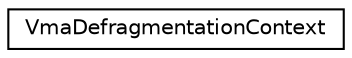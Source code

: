 digraph "Graphical Class Hierarchy"
{
  edge [fontname="Helvetica",fontsize="10",labelfontname="Helvetica",labelfontsize="10"];
  node [fontname="Helvetica",fontsize="10",shape=record];
  rankdir="LR";
  Node0 [label="VmaDefragmentationContext",height=0.2,width=0.4,color="black", fillcolor="white", style="filled",URL="$structVmaDefragmentationContext.html",tooltip="Represents Opaque object that represents started defragmentation process. "];
}
